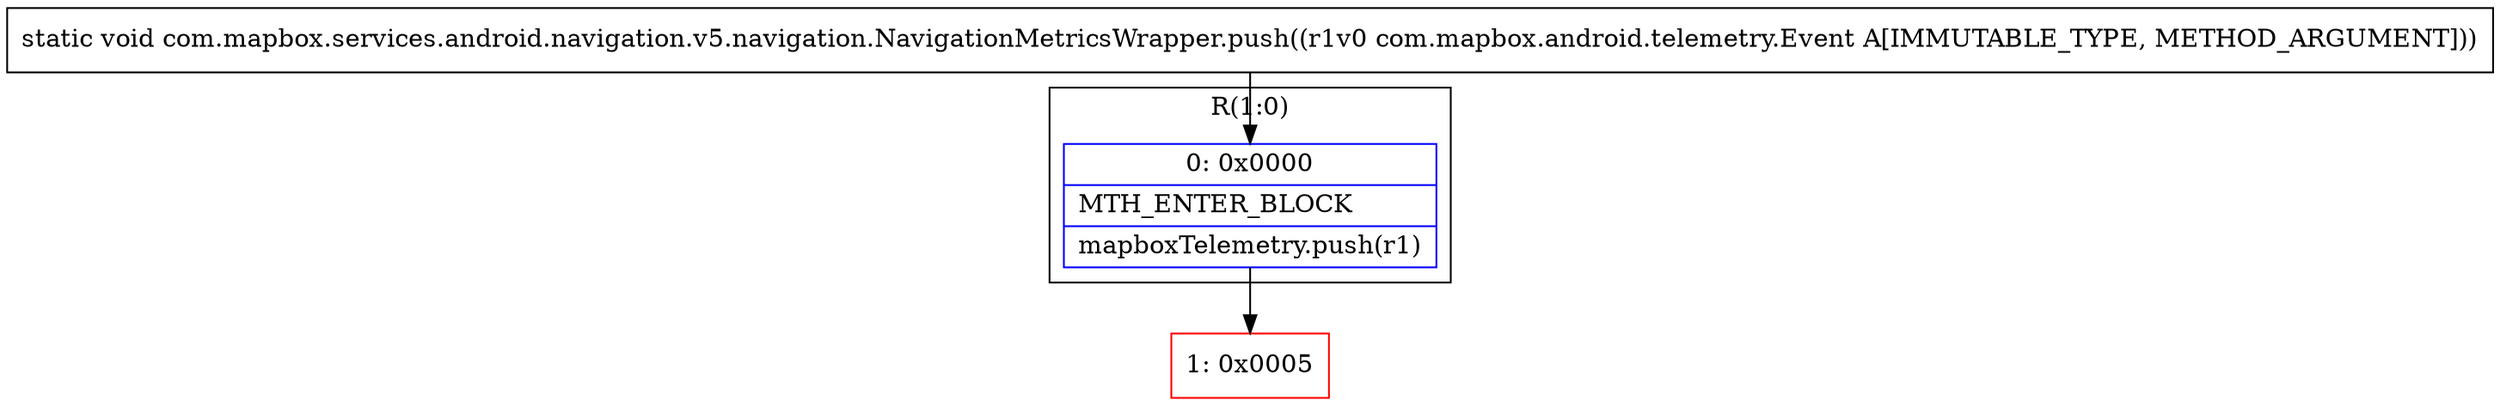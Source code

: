 digraph "CFG forcom.mapbox.services.android.navigation.v5.navigation.NavigationMetricsWrapper.push(Lcom\/mapbox\/android\/telemetry\/Event;)V" {
subgraph cluster_Region_803231345 {
label = "R(1:0)";
node [shape=record,color=blue];
Node_0 [shape=record,label="{0\:\ 0x0000|MTH_ENTER_BLOCK\l|mapboxTelemetry.push(r1)\l}"];
}
Node_1 [shape=record,color=red,label="{1\:\ 0x0005}"];
MethodNode[shape=record,label="{static void com.mapbox.services.android.navigation.v5.navigation.NavigationMetricsWrapper.push((r1v0 com.mapbox.android.telemetry.Event A[IMMUTABLE_TYPE, METHOD_ARGUMENT])) }"];
MethodNode -> Node_0;
Node_0 -> Node_1;
}

